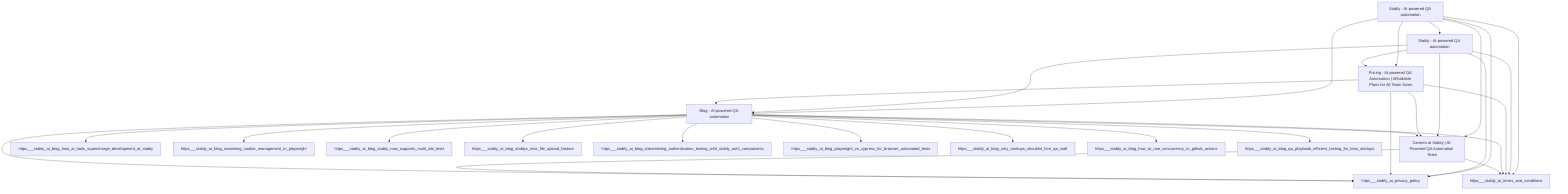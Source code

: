 graph TD;
  https___stably_ai["Stably - AI-powered QA automation"];
  https___stably_ai_["Stably - AI-powered QA automation"];
  https___stably_ai_pricing["Pricing - AI-powered QA Automation | Affordable Plans for All Team Sizes"];
  https___stably_ai_blog["Blog - AI-powered QA automation"];
  https___stably_ai_career["Careers at Stably | AI-Powered QA Automation Team"];
  https___stably_ai --> https___stably_ai_;
  https___stably_ai --> https___stably_ai_pricing;
  https___stably_ai --> https___stably_ai_blog;
  https___stably_ai --> https___stably_ai_career;
  https___stably_ai --> https___stably_ai_privacy_policy;
  https___stably_ai --> https___stably_ai_terms_and_conditions;
  https___stably_ai_ --> https___stably_ai_pricing;
  https___stably_ai_ --> https___stably_ai_blog;
  https___stably_ai_ --> https___stably_ai_career;
  https___stably_ai_ --> https___stably_ai_privacy_policy;
  https___stably_ai_ --> https___stably_ai_terms_and_conditions;
  https___stably_ai_pricing --> https___stably_ai_blog;
  https___stably_ai_pricing --> https___stably_ai_career;
  https___stably_ai_pricing --> https___stably_ai_privacy_policy;
  https___stably_ai_pricing --> https___stably_ai_terms_and_conditions;
  https___stably_ai_blog --> https___stably_ai_career;
  https___stably_ai_blog --> https___stably_ai_blog_how_ai_tools_supercharge_development_at_stably;
  https___stably_ai_blog --> https___stably_ai_blog_mastering_cookie_management_in_playwright;
  https___stably_ai_blog --> https___stably_ai_blog_stably_now_supports_multi_tab_tests;
  https___stably_ai_blog --> https___stably_ai_blog_stablys_new_file_upload_feature;
  https___stably_ai_blog --> https___stably_ai_blog_streamlining_authentication_testing_with_stably_auth_components;
  https___stably_ai_blog --> https___stably_ai_blog_playwright_vs_cypress_for_browser_automated_tests;
  https___stably_ai_blog --> https___stably_ai_blog_why_startups_shouldnt_hire_qa_staff;
  https___stably_ai_blog --> https___stably_ai_blog_how_to_use_concurrency_in_github_actions;
  https___stably_ai_blog --> https___stably_ai_blog_qa_playbook_efficient_testing_for_lean_startups;
  https___stably_ai_blog --> https___stably_ai_privacy_policy;
  https___stably_ai_blog --> https___stably_ai_terms_and_conditions;
  https___stably_ai_career --> https___stably_ai_privacy_policy;
  https___stably_ai_career --> https___stably_ai_terms_and_conditions;